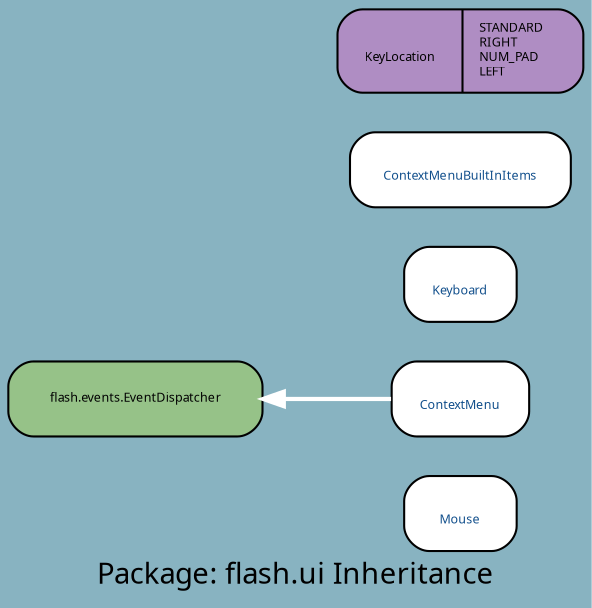 digraph uml {
	graph [label="Package: flash.ui Inheritance", ratio=compress, rankdir=RL, smoothing=avg_dist, overlap=compress, packMode="graph", labelloc=c, fontname="DejaVu Sans Condenesed", fontsize=14, bgcolor="#88B3C1", fontcolor=black];
	node [label="\N", style="rounded,filled", fillcolor="#96c288", fontcolor="#104E8B", fontname="FFF Harmony", fontsize=6, shape=record, color=black];
	edge [fontname=Sans, fontsize=8, minlen="1.2", color=black, fontcolor=black];
	graph [lp="140,12",
		bb="0,0,280,281"];
	"flash.ui.Mouse" [label="{\nMouse}", fillcolor=white, URL="../types/flash/ui/Mouse.html", tooltip="\nMouse", portPos=w, pos="220,43", rects="193,25,247,61", width="0.75", height="0.50"];
	"flash.ui.ContextMenu" [label="{\nContextMenu}", fillcolor=white, URL="../types/flash/ui/ContextMenu.html", tooltip="\nContextMenu", portPos=w, pos="220,97", rects="187,79,253,115", width="0.92", height="0.50"];
	"flash.events.EventDispatcher" [fontcolor=black, pos="62,97", rects="1,79,124,115", width="1.69", height="0.50"];
	"flash.ui.Keyboard" [label="{\nKeyboard}", fillcolor=white, URL="../types/flash/ui/Keyboard.html", tooltip="\nKeyboard", portPos=w, pos="220,151", rects="193,133,247,169", width="0.75", height="0.50"];
	"flash.ui.ContextMenuBuiltInItems" [label="{\nContextMenuBuiltInItems}", fillcolor=white, URL="../types/flash/ui/ContextMenuBuiltInItems.html", tooltip="\nContextMenuBuiltInItems", portPos=w, pos="220,205", rects="167,187,273,223", width="1.47", height="0.50"];
	"flash.ui.KeyLocation" [label="{\nKeyLocation|STANDARD\lRIGHT\lNUM_PAD\lLEFT\l}", fillcolor="#af8dc3", fontcolor=black, pos="220,261", rects="161,241,223,281 223,241,280,281", width="1.64", height="0.56"];
	"flash.ui.ContextMenu" -> "flash.events.EventDispatcher" [color=white, style=bold, arrowhead=normal, arrowsize="1.0", pos="e,124,97 187,97 172,97 153,97 134,97"];
}
